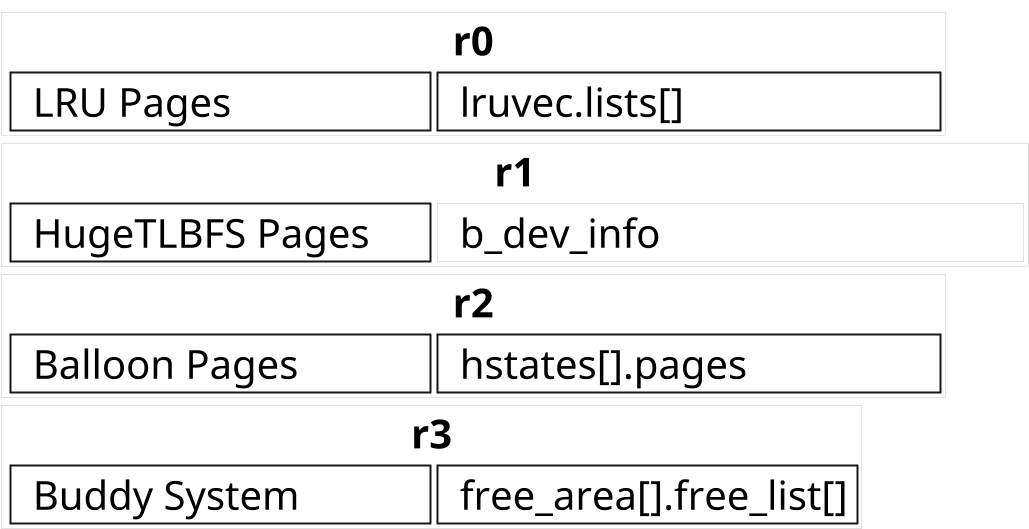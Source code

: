 @startuml
scale 1/5

skinparam Component {
    Style rectangle
    FontSize 200
    BorderThickness 10
    BackgroundColor transparent
}


skinparam Rectangle {
    Style rectangle
    FontSize 200
    BorderThickness 0
    BackgroundColor transparent
}

rectangle r0 {
	' components
	component "  LRU Pages\t\t\t" as r0_c0
	component "  lruvec.lists[]\t\t\t\t" as r0_c1
	' layout
	r0_c0-right[hidden]-r0_c1
}

rectangle r1 {
	' components
	component "  HugeTLBFS Pages\t" as r1_c0
	rectangle "  b_dev_info\t\t\t\t\t" as r1_c1
	' layout
	r1_c0-right[hidden]-r1_c1
}

rectangle r2 {
	' components
	component "  Balloon Pages\t\t" as r2_c0
	component "  hstates[].pages\t\t\t" as r2_c1
	' layout
	r2_c0-right[hidden]-r2_c1
}

rectangle r3 {
	' components
	component "  Buddy System\t\t" as r3_c0
	component "  free_area[].free_list[]\t" as r3_c1
	' layout
	r3_c0-right[hidden]-r3_c1
}

r0-down[hidden]-r1
r1-down[hidden]-r2
r2-down[hidden]-r3
@enduml

